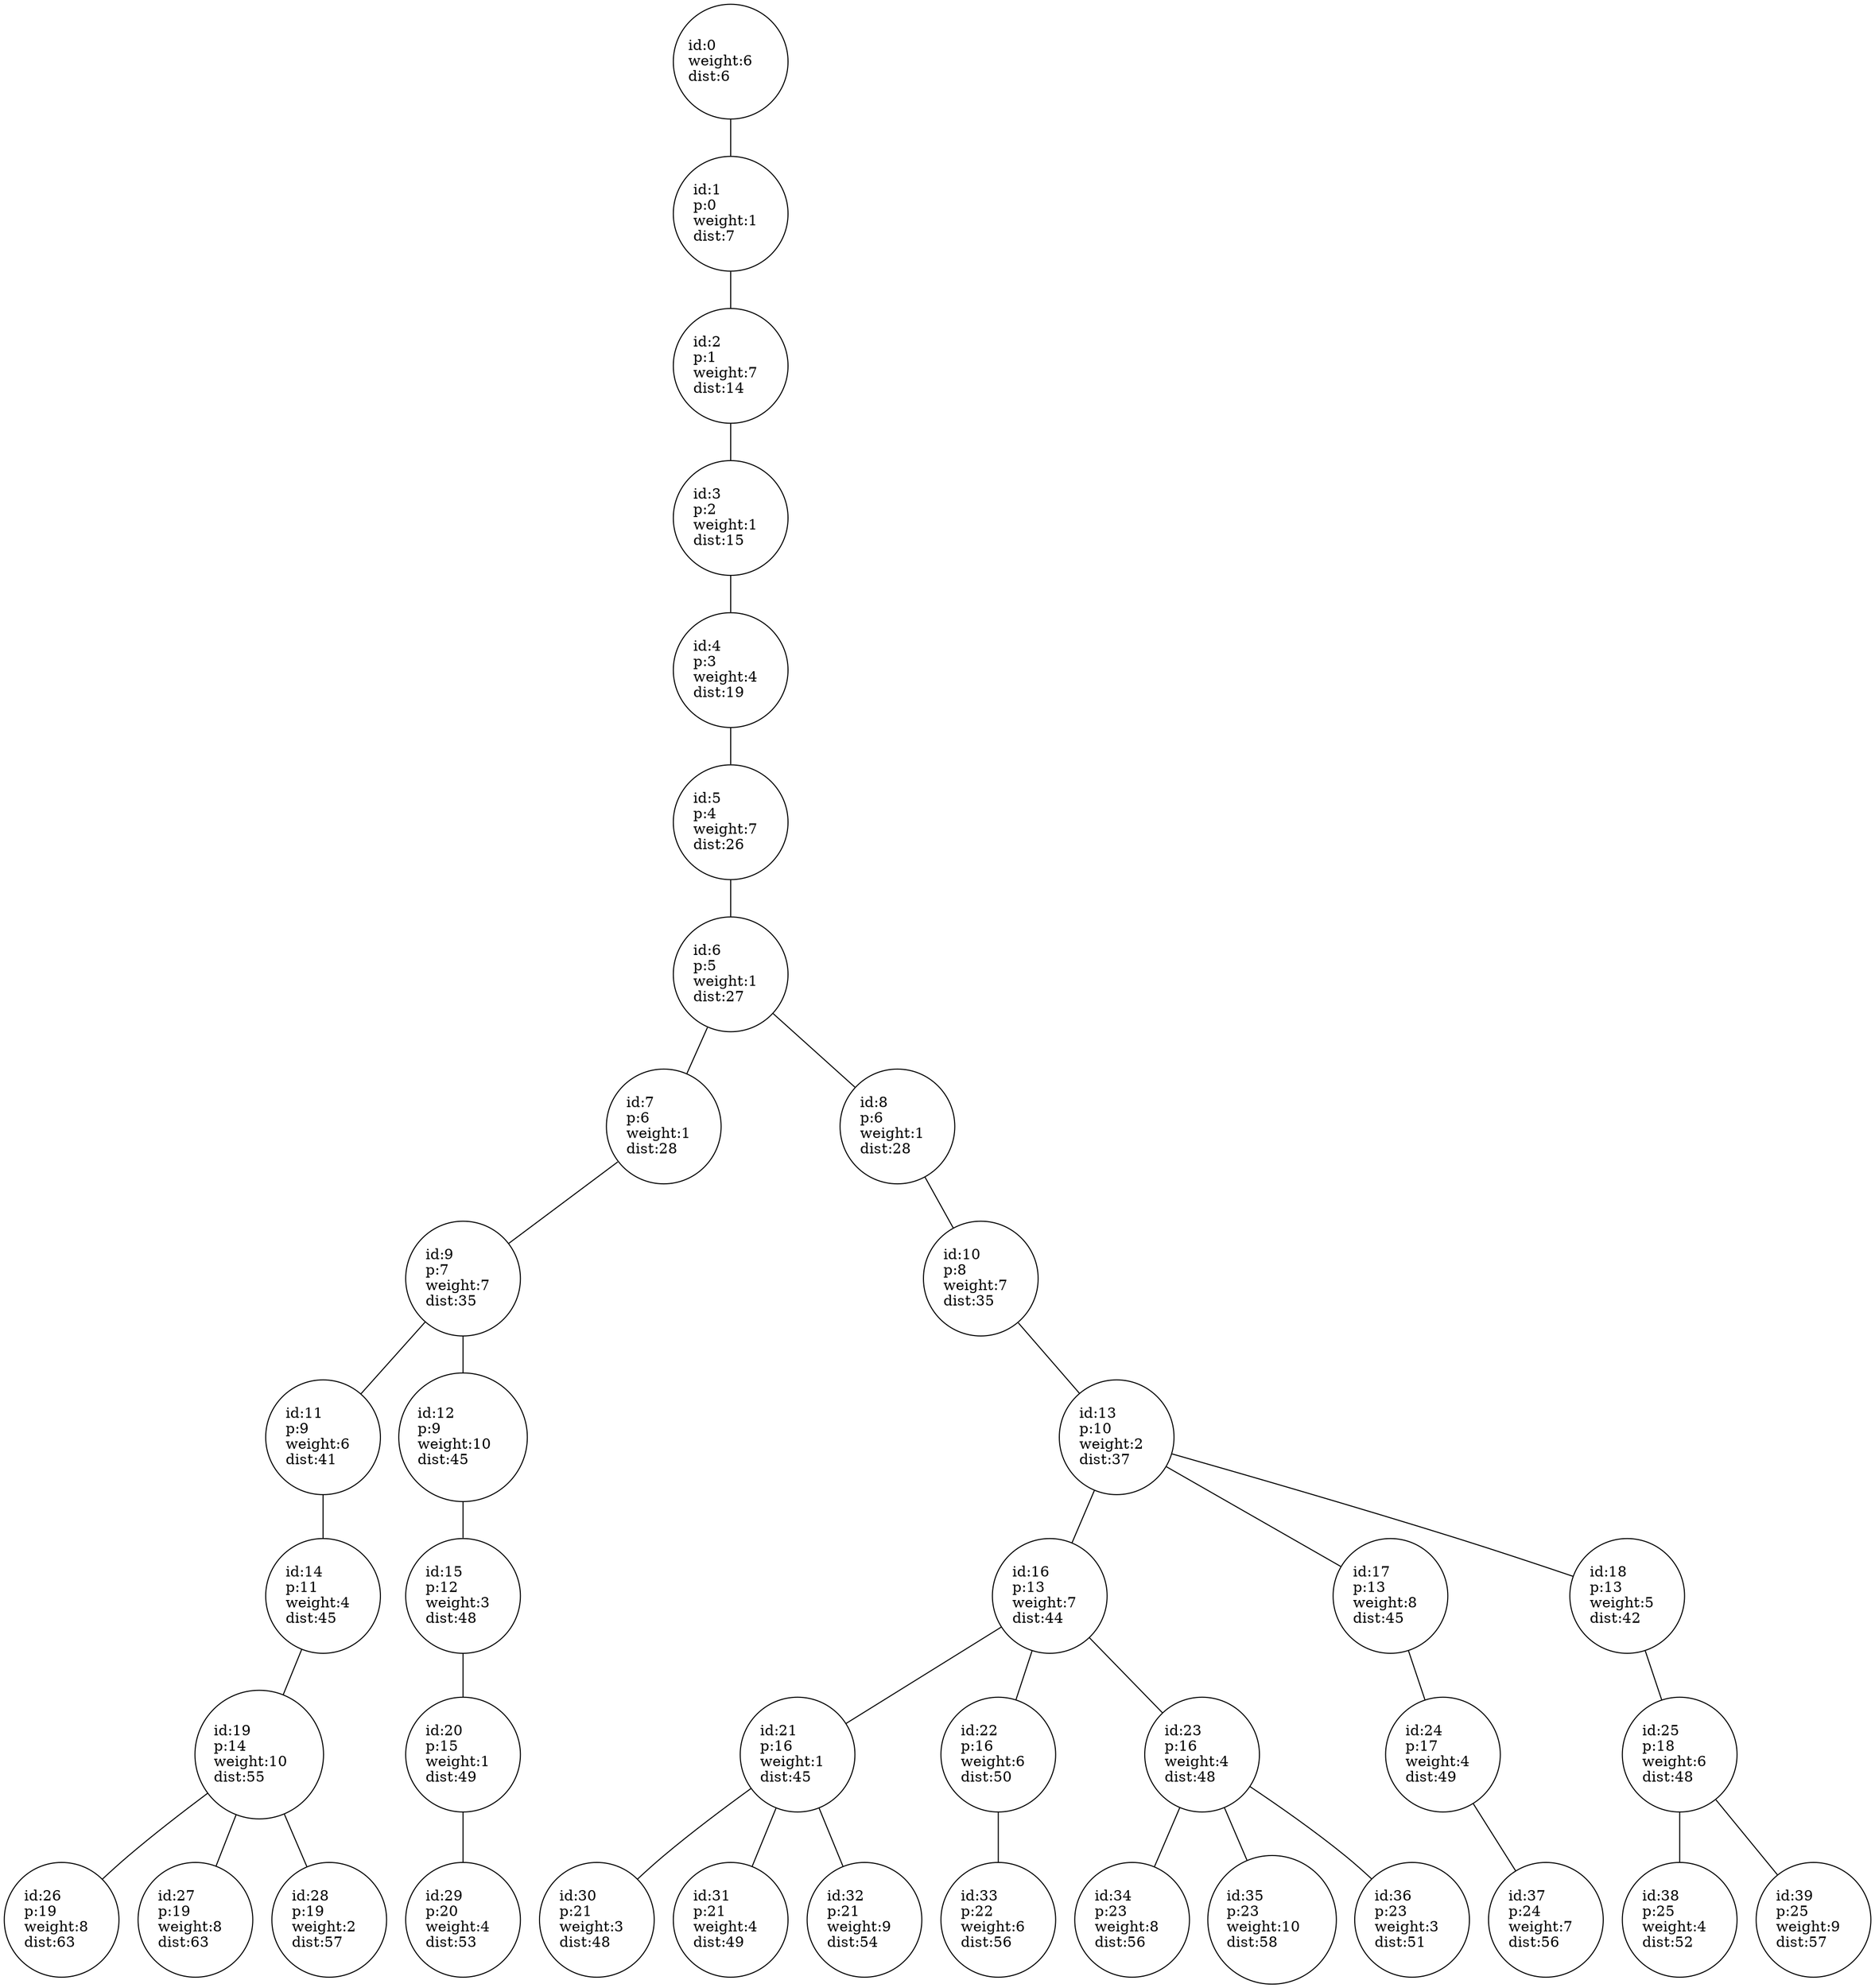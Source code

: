 graph G {
node [color=black,
fillcolor=white,
shape=circle,
style=filled
];
node0000[label="id:0\lweight:6\ldist:6\l"];
node0001[label="id:1\lp:0\lweight:1\ldist:7\l"];
node0000 -- node0001
node0002[label="id:2\lp:1\lweight:7\ldist:14\l"];
node0001 -- node0002
node0003[label="id:3\lp:2\lweight:1\ldist:15\l"];
node0002 -- node0003
node0004[label="id:4\lp:3\lweight:4\ldist:19\l"];
node0003 -- node0004
node0005[label="id:5\lp:4\lweight:7\ldist:26\l"];
node0004 -- node0005
node0006[label="id:6\lp:5\lweight:1\ldist:27\l"];
node0005 -- node0006
node0007[label="id:7\lp:6\lweight:1\ldist:28\l"];
node0006 -- node0007
node0008[label="id:8\lp:6\lweight:1\ldist:28\l"];
node0006 -- node0008
node0009[label="id:9\lp:7\lweight:7\ldist:35\l"];
node0007 -- node0009
node0010[label="id:10\lp:8\lweight:7\ldist:35\l"];
node0008 -- node0010
node0011[label="id:11\lp:9\lweight:6\ldist:41\l"];
node0009 -- node0011
node0012[label="id:12\lp:9\lweight:10\ldist:45\l"];
node0009 -- node0012
node0013[label="id:13\lp:10\lweight:2\ldist:37\l"];
node0010 -- node0013
node0014[label="id:14\lp:11\lweight:4\ldist:45\l"];
node0011 -- node0014
node0015[label="id:15\lp:12\lweight:3\ldist:48\l"];
node0012 -- node0015
node0016[label="id:16\lp:13\lweight:7\ldist:44\l"];
node0013 -- node0016
node0017[label="id:17\lp:13\lweight:8\ldist:45\l"];
node0013 -- node0017
node0018[label="id:18\lp:13\lweight:5\ldist:42\l"];
node0013 -- node0018
node0019[label="id:19\lp:14\lweight:10\ldist:55\l"];
node0014 -- node0019
node0020[label="id:20\lp:15\lweight:1\ldist:49\l"];
node0015 -- node0020
node0021[label="id:21\lp:16\lweight:1\ldist:45\l"];
node0016 -- node0021
node0022[label="id:22\lp:16\lweight:6\ldist:50\l"];
node0016 -- node0022
node0023[label="id:23\lp:16\lweight:4\ldist:48\l"];
node0016 -- node0023
node0024[label="id:24\lp:17\lweight:4\ldist:49\l"];
node0017 -- node0024
node0025[label="id:25\lp:18\lweight:6\ldist:48\l"];
node0018 -- node0025
node0026[label="id:26\lp:19\lweight:8\ldist:63\l"];
node0019 -- node0026
node0027[label="id:27\lp:19\lweight:8\ldist:63\l"];
node0019 -- node0027
node0028[label="id:28\lp:19\lweight:2\ldist:57\l"];
node0019 -- node0028
node0029[label="id:29\lp:20\lweight:4\ldist:53\l"];
node0020 -- node0029
node0030[label="id:30\lp:21\lweight:3\ldist:48\l"];
node0021 -- node0030
node0031[label="id:31\lp:21\lweight:4\ldist:49\l"];
node0021 -- node0031
node0032[label="id:32\lp:21\lweight:9\ldist:54\l"];
node0021 -- node0032
node0033[label="id:33\lp:22\lweight:6\ldist:56\l"];
node0022 -- node0033
node0034[label="id:34\lp:23\lweight:8\ldist:56\l"];
node0023 -- node0034
node0035[label="id:35\lp:23\lweight:10\ldist:58\l"];
node0023 -- node0035
node0036[label="id:36\lp:23\lweight:3\ldist:51\l"];
node0023 -- node0036
node0037[label="id:37\lp:24\lweight:7\ldist:56\l"];
node0024 -- node0037
node0038[label="id:38\lp:25\lweight:4\ldist:52\l"];
node0025 -- node0038
node0039[label="id:39\lp:25\lweight:9\ldist:57\l"];
node0025 -- node0039
}